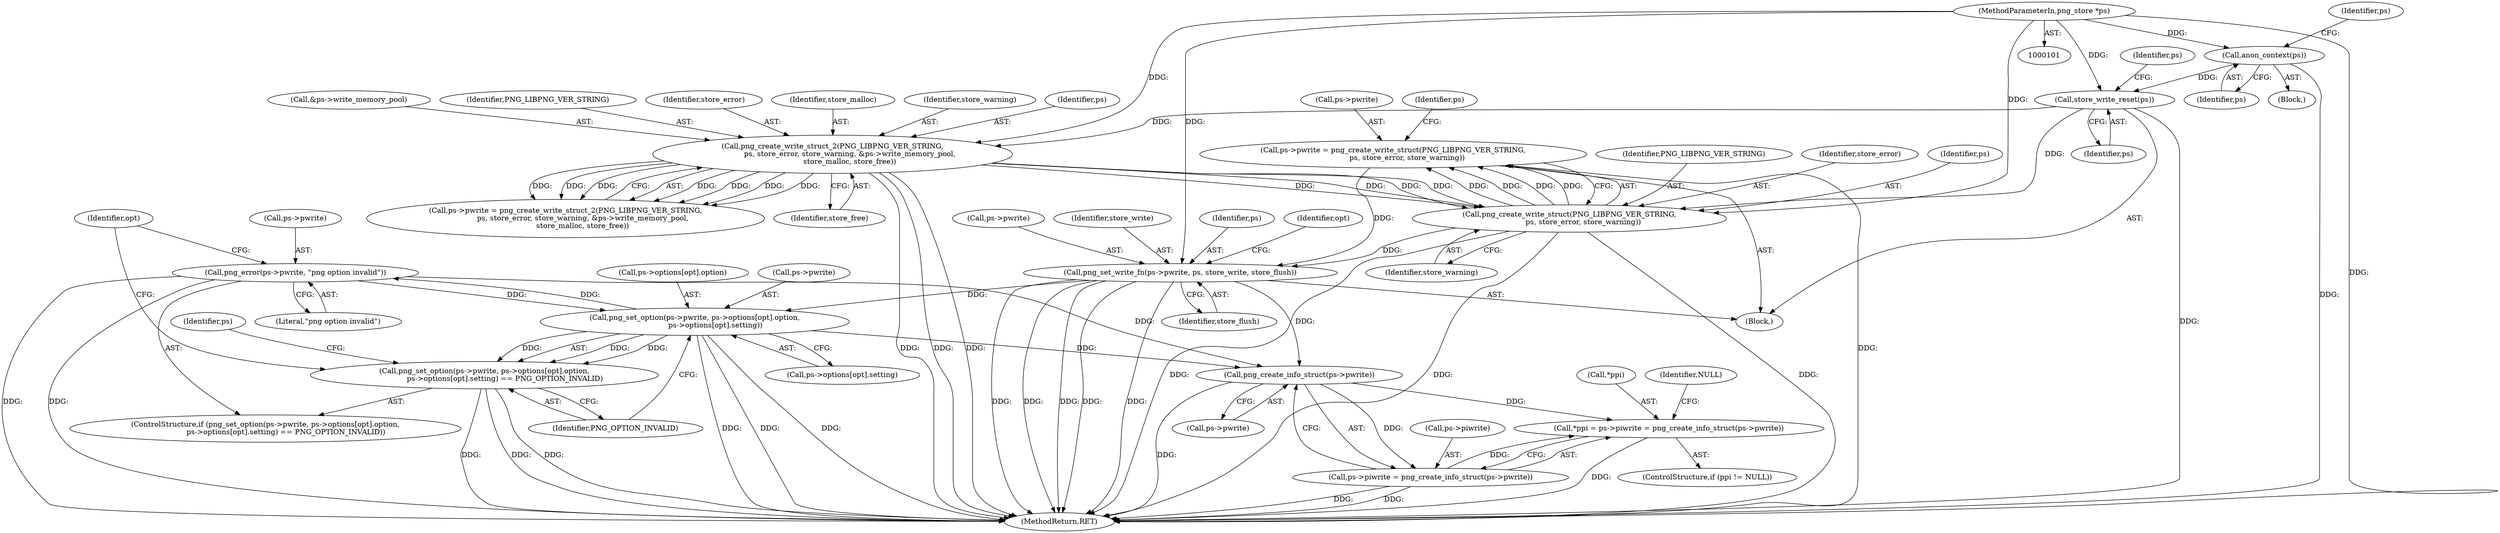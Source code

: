 digraph "0_Android_9d4853418ab2f754c2b63e091c29c5529b8b86ca_130@pointer" {
"1000203" [label="(Call,png_error(ps->pwrite, \"png option invalid\"))"];
"1000184" [label="(Call,png_set_option(ps->pwrite, ps->options[opt].option,\n                  ps->options[opt].setting))"];
"1000162" [label="(Call,png_set_write_fn(ps->pwrite, ps, store_write, store_flush))"];
"1000153" [label="(Call,ps->pwrite = png_create_write_struct(PNG_LIBPNG_VER_STRING,\n            ps, store_error, store_warning))"];
"1000157" [label="(Call,png_create_write_struct(PNG_LIBPNG_VER_STRING,\n            ps, store_error, store_warning))"];
"1000141" [label="(Call,png_create_write_struct_2(PNG_LIBPNG_VER_STRING,\n               ps, store_error, store_warning, &ps->write_memory_pool,\n               store_malloc, store_free))"];
"1000120" [label="(Call,store_write_reset(ps))"];
"1000106" [label="(Call,anon_context(ps))"];
"1000102" [label="(MethodParameterIn,png_store *ps)"];
"1000203" [label="(Call,png_error(ps->pwrite, \"png option invalid\"))"];
"1000183" [label="(Call,png_set_option(ps->pwrite, ps->options[opt].option,\n                  ps->options[opt].setting) == PNG_OPTION_INVALID)"];
"1000219" [label="(Call,png_create_info_struct(ps->pwrite))"];
"1000212" [label="(Call,*ppi = ps->piwrite = png_create_info_struct(ps->pwrite))"];
"1000215" [label="(Call,ps->piwrite = png_create_info_struct(ps->pwrite))"];
"1000150" [label="(Identifier,store_malloc)"];
"1000162" [label="(Call,png_set_write_fn(ps->pwrite, ps, store_write, store_flush))"];
"1000213" [label="(Call,*ppi)"];
"1000105" [label="(Block,)"];
"1000205" [label="(Identifier,ps)"];
"1000145" [label="(Identifier,store_warning)"];
"1000185" [label="(Call,ps->pwrite)"];
"1000153" [label="(Call,ps->pwrite = png_create_write_struct(PNG_LIBPNG_VER_STRING,\n            ps, store_error, store_warning))"];
"1000159" [label="(Identifier,ps)"];
"1000181" [label="(Identifier,opt)"];
"1000124" [label="(Identifier,ps)"];
"1000229" [label="(MethodReturn,RET)"];
"1000143" [label="(Identifier,ps)"];
"1000163" [label="(Call,ps->pwrite)"];
"1000167" [label="(Identifier,store_write)"];
"1000161" [label="(Identifier,store_warning)"];
"1000164" [label="(Identifier,ps)"];
"1000154" [label="(Call,ps->pwrite)"];
"1000158" [label="(Identifier,PNG_LIBPNG_VER_STRING)"];
"1000120" [label="(Call,store_write_reset(ps))"];
"1000224" [label="(Identifier,NULL)"];
"1000166" [label="(Identifier,ps)"];
"1000121" [label="(Identifier,ps)"];
"1000215" [label="(Call,ps->piwrite = png_create_info_struct(ps->pwrite))"];
"1000151" [label="(Identifier,store_free)"];
"1000219" [label="(Call,png_create_info_struct(ps->pwrite))"];
"1000168" [label="(Identifier,store_flush)"];
"1000108" [label="(Block,)"];
"1000146" [label="(Call,&ps->write_memory_pool)"];
"1000106" [label="(Call,anon_context(ps))"];
"1000157" [label="(Call,png_create_write_struct(PNG_LIBPNG_VER_STRING,\n            ps, store_error, store_warning))"];
"1000188" [label="(Call,ps->options[opt].option)"];
"1000207" [label="(Literal,\"png option invalid\")"];
"1000202" [label="(Identifier,PNG_OPTION_INVALID)"];
"1000220" [label="(Call,ps->pwrite)"];
"1000160" [label="(Identifier,store_error)"];
"1000142" [label="(Identifier,PNG_LIBPNG_VER_STRING)"];
"1000173" [label="(Identifier,opt)"];
"1000102" [label="(MethodParameterIn,png_store *ps)"];
"1000182" [label="(ControlStructure,if (png_set_option(ps->pwrite, ps->options[opt].option,\n                  ps->options[opt].setting) == PNG_OPTION_INVALID))"];
"1000137" [label="(Call,ps->pwrite = png_create_write_struct_2(PNG_LIBPNG_VER_STRING,\n               ps, store_error, store_warning, &ps->write_memory_pool,\n               store_malloc, store_free))"];
"1000212" [label="(Call,*ppi = ps->piwrite = png_create_info_struct(ps->pwrite))"];
"1000208" [label="(ControlStructure,if (ppi != NULL))"];
"1000112" [label="(Identifier,ps)"];
"1000184" [label="(Call,png_set_option(ps->pwrite, ps->options[opt].option,\n                  ps->options[opt].setting))"];
"1000203" [label="(Call,png_error(ps->pwrite, \"png option invalid\"))"];
"1000195" [label="(Call,ps->options[opt].setting)"];
"1000107" [label="(Identifier,ps)"];
"1000216" [label="(Call,ps->piwrite)"];
"1000141" [label="(Call,png_create_write_struct_2(PNG_LIBPNG_VER_STRING,\n               ps, store_error, store_warning, &ps->write_memory_pool,\n               store_malloc, store_free))"];
"1000144" [label="(Identifier,store_error)"];
"1000204" [label="(Call,ps->pwrite)"];
"1000183" [label="(Call,png_set_option(ps->pwrite, ps->options[opt].option,\n                  ps->options[opt].setting) == PNG_OPTION_INVALID)"];
"1000203" -> "1000182"  [label="AST: "];
"1000203" -> "1000207"  [label="CFG: "];
"1000204" -> "1000203"  [label="AST: "];
"1000207" -> "1000203"  [label="AST: "];
"1000181" -> "1000203"  [label="CFG: "];
"1000203" -> "1000229"  [label="DDG: "];
"1000203" -> "1000229"  [label="DDG: "];
"1000203" -> "1000184"  [label="DDG: "];
"1000184" -> "1000203"  [label="DDG: "];
"1000203" -> "1000219"  [label="DDG: "];
"1000184" -> "1000183"  [label="AST: "];
"1000184" -> "1000195"  [label="CFG: "];
"1000185" -> "1000184"  [label="AST: "];
"1000188" -> "1000184"  [label="AST: "];
"1000195" -> "1000184"  [label="AST: "];
"1000202" -> "1000184"  [label="CFG: "];
"1000184" -> "1000229"  [label="DDG: "];
"1000184" -> "1000229"  [label="DDG: "];
"1000184" -> "1000229"  [label="DDG: "];
"1000184" -> "1000183"  [label="DDG: "];
"1000184" -> "1000183"  [label="DDG: "];
"1000184" -> "1000183"  [label="DDG: "];
"1000162" -> "1000184"  [label="DDG: "];
"1000184" -> "1000219"  [label="DDG: "];
"1000162" -> "1000108"  [label="AST: "];
"1000162" -> "1000168"  [label="CFG: "];
"1000163" -> "1000162"  [label="AST: "];
"1000166" -> "1000162"  [label="AST: "];
"1000167" -> "1000162"  [label="AST: "];
"1000168" -> "1000162"  [label="AST: "];
"1000173" -> "1000162"  [label="CFG: "];
"1000162" -> "1000229"  [label="DDG: "];
"1000162" -> "1000229"  [label="DDG: "];
"1000162" -> "1000229"  [label="DDG: "];
"1000162" -> "1000229"  [label="DDG: "];
"1000162" -> "1000229"  [label="DDG: "];
"1000153" -> "1000162"  [label="DDG: "];
"1000157" -> "1000162"  [label="DDG: "];
"1000102" -> "1000162"  [label="DDG: "];
"1000162" -> "1000219"  [label="DDG: "];
"1000153" -> "1000108"  [label="AST: "];
"1000153" -> "1000157"  [label="CFG: "];
"1000154" -> "1000153"  [label="AST: "];
"1000157" -> "1000153"  [label="AST: "];
"1000164" -> "1000153"  [label="CFG: "];
"1000153" -> "1000229"  [label="DDG: "];
"1000157" -> "1000153"  [label="DDG: "];
"1000157" -> "1000153"  [label="DDG: "];
"1000157" -> "1000153"  [label="DDG: "];
"1000157" -> "1000153"  [label="DDG: "];
"1000157" -> "1000161"  [label="CFG: "];
"1000158" -> "1000157"  [label="AST: "];
"1000159" -> "1000157"  [label="AST: "];
"1000160" -> "1000157"  [label="AST: "];
"1000161" -> "1000157"  [label="AST: "];
"1000157" -> "1000229"  [label="DDG: "];
"1000157" -> "1000229"  [label="DDG: "];
"1000157" -> "1000229"  [label="DDG: "];
"1000141" -> "1000157"  [label="DDG: "];
"1000141" -> "1000157"  [label="DDG: "];
"1000141" -> "1000157"  [label="DDG: "];
"1000141" -> "1000157"  [label="DDG: "];
"1000120" -> "1000157"  [label="DDG: "];
"1000102" -> "1000157"  [label="DDG: "];
"1000141" -> "1000137"  [label="AST: "];
"1000141" -> "1000151"  [label="CFG: "];
"1000142" -> "1000141"  [label="AST: "];
"1000143" -> "1000141"  [label="AST: "];
"1000144" -> "1000141"  [label="AST: "];
"1000145" -> "1000141"  [label="AST: "];
"1000146" -> "1000141"  [label="AST: "];
"1000150" -> "1000141"  [label="AST: "];
"1000151" -> "1000141"  [label="AST: "];
"1000137" -> "1000141"  [label="CFG: "];
"1000141" -> "1000229"  [label="DDG: "];
"1000141" -> "1000229"  [label="DDG: "];
"1000141" -> "1000229"  [label="DDG: "];
"1000141" -> "1000137"  [label="DDG: "];
"1000141" -> "1000137"  [label="DDG: "];
"1000141" -> "1000137"  [label="DDG: "];
"1000141" -> "1000137"  [label="DDG: "];
"1000141" -> "1000137"  [label="DDG: "];
"1000141" -> "1000137"  [label="DDG: "];
"1000141" -> "1000137"  [label="DDG: "];
"1000120" -> "1000141"  [label="DDG: "];
"1000102" -> "1000141"  [label="DDG: "];
"1000120" -> "1000108"  [label="AST: "];
"1000120" -> "1000121"  [label="CFG: "];
"1000121" -> "1000120"  [label="AST: "];
"1000124" -> "1000120"  [label="CFG: "];
"1000120" -> "1000229"  [label="DDG: "];
"1000106" -> "1000120"  [label="DDG: "];
"1000102" -> "1000120"  [label="DDG: "];
"1000106" -> "1000105"  [label="AST: "];
"1000106" -> "1000107"  [label="CFG: "];
"1000107" -> "1000106"  [label="AST: "];
"1000112" -> "1000106"  [label="CFG: "];
"1000106" -> "1000229"  [label="DDG: "];
"1000102" -> "1000106"  [label="DDG: "];
"1000102" -> "1000101"  [label="AST: "];
"1000102" -> "1000229"  [label="DDG: "];
"1000183" -> "1000182"  [label="AST: "];
"1000183" -> "1000202"  [label="CFG: "];
"1000202" -> "1000183"  [label="AST: "];
"1000205" -> "1000183"  [label="CFG: "];
"1000181" -> "1000183"  [label="CFG: "];
"1000183" -> "1000229"  [label="DDG: "];
"1000183" -> "1000229"  [label="DDG: "];
"1000183" -> "1000229"  [label="DDG: "];
"1000219" -> "1000215"  [label="AST: "];
"1000219" -> "1000220"  [label="CFG: "];
"1000220" -> "1000219"  [label="AST: "];
"1000215" -> "1000219"  [label="CFG: "];
"1000219" -> "1000229"  [label="DDG: "];
"1000219" -> "1000212"  [label="DDG: "];
"1000219" -> "1000215"  [label="DDG: "];
"1000212" -> "1000208"  [label="AST: "];
"1000212" -> "1000215"  [label="CFG: "];
"1000213" -> "1000212"  [label="AST: "];
"1000215" -> "1000212"  [label="AST: "];
"1000224" -> "1000212"  [label="CFG: "];
"1000212" -> "1000229"  [label="DDG: "];
"1000215" -> "1000212"  [label="DDG: "];
"1000216" -> "1000215"  [label="AST: "];
"1000215" -> "1000229"  [label="DDG: "];
"1000215" -> "1000229"  [label="DDG: "];
}

